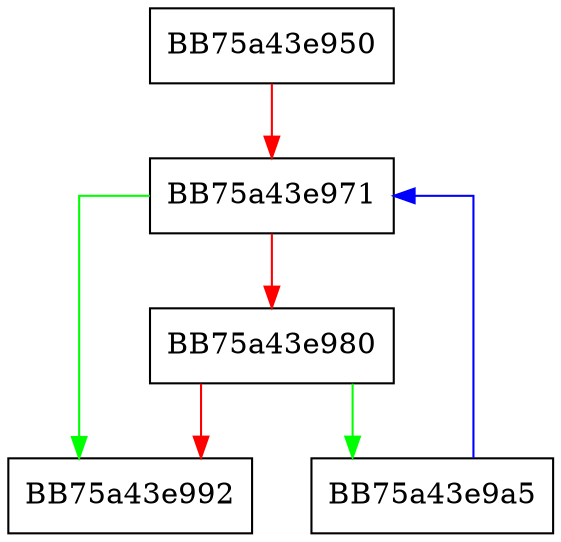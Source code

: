 digraph search {
  node [shape="box"];
  graph [splines=ortho];
  BB75a43e950 -> BB75a43e971 [color="red"];
  BB75a43e971 -> BB75a43e992 [color="green"];
  BB75a43e971 -> BB75a43e980 [color="red"];
  BB75a43e980 -> BB75a43e9a5 [color="green"];
  BB75a43e980 -> BB75a43e992 [color="red"];
  BB75a43e9a5 -> BB75a43e971 [color="blue"];
}